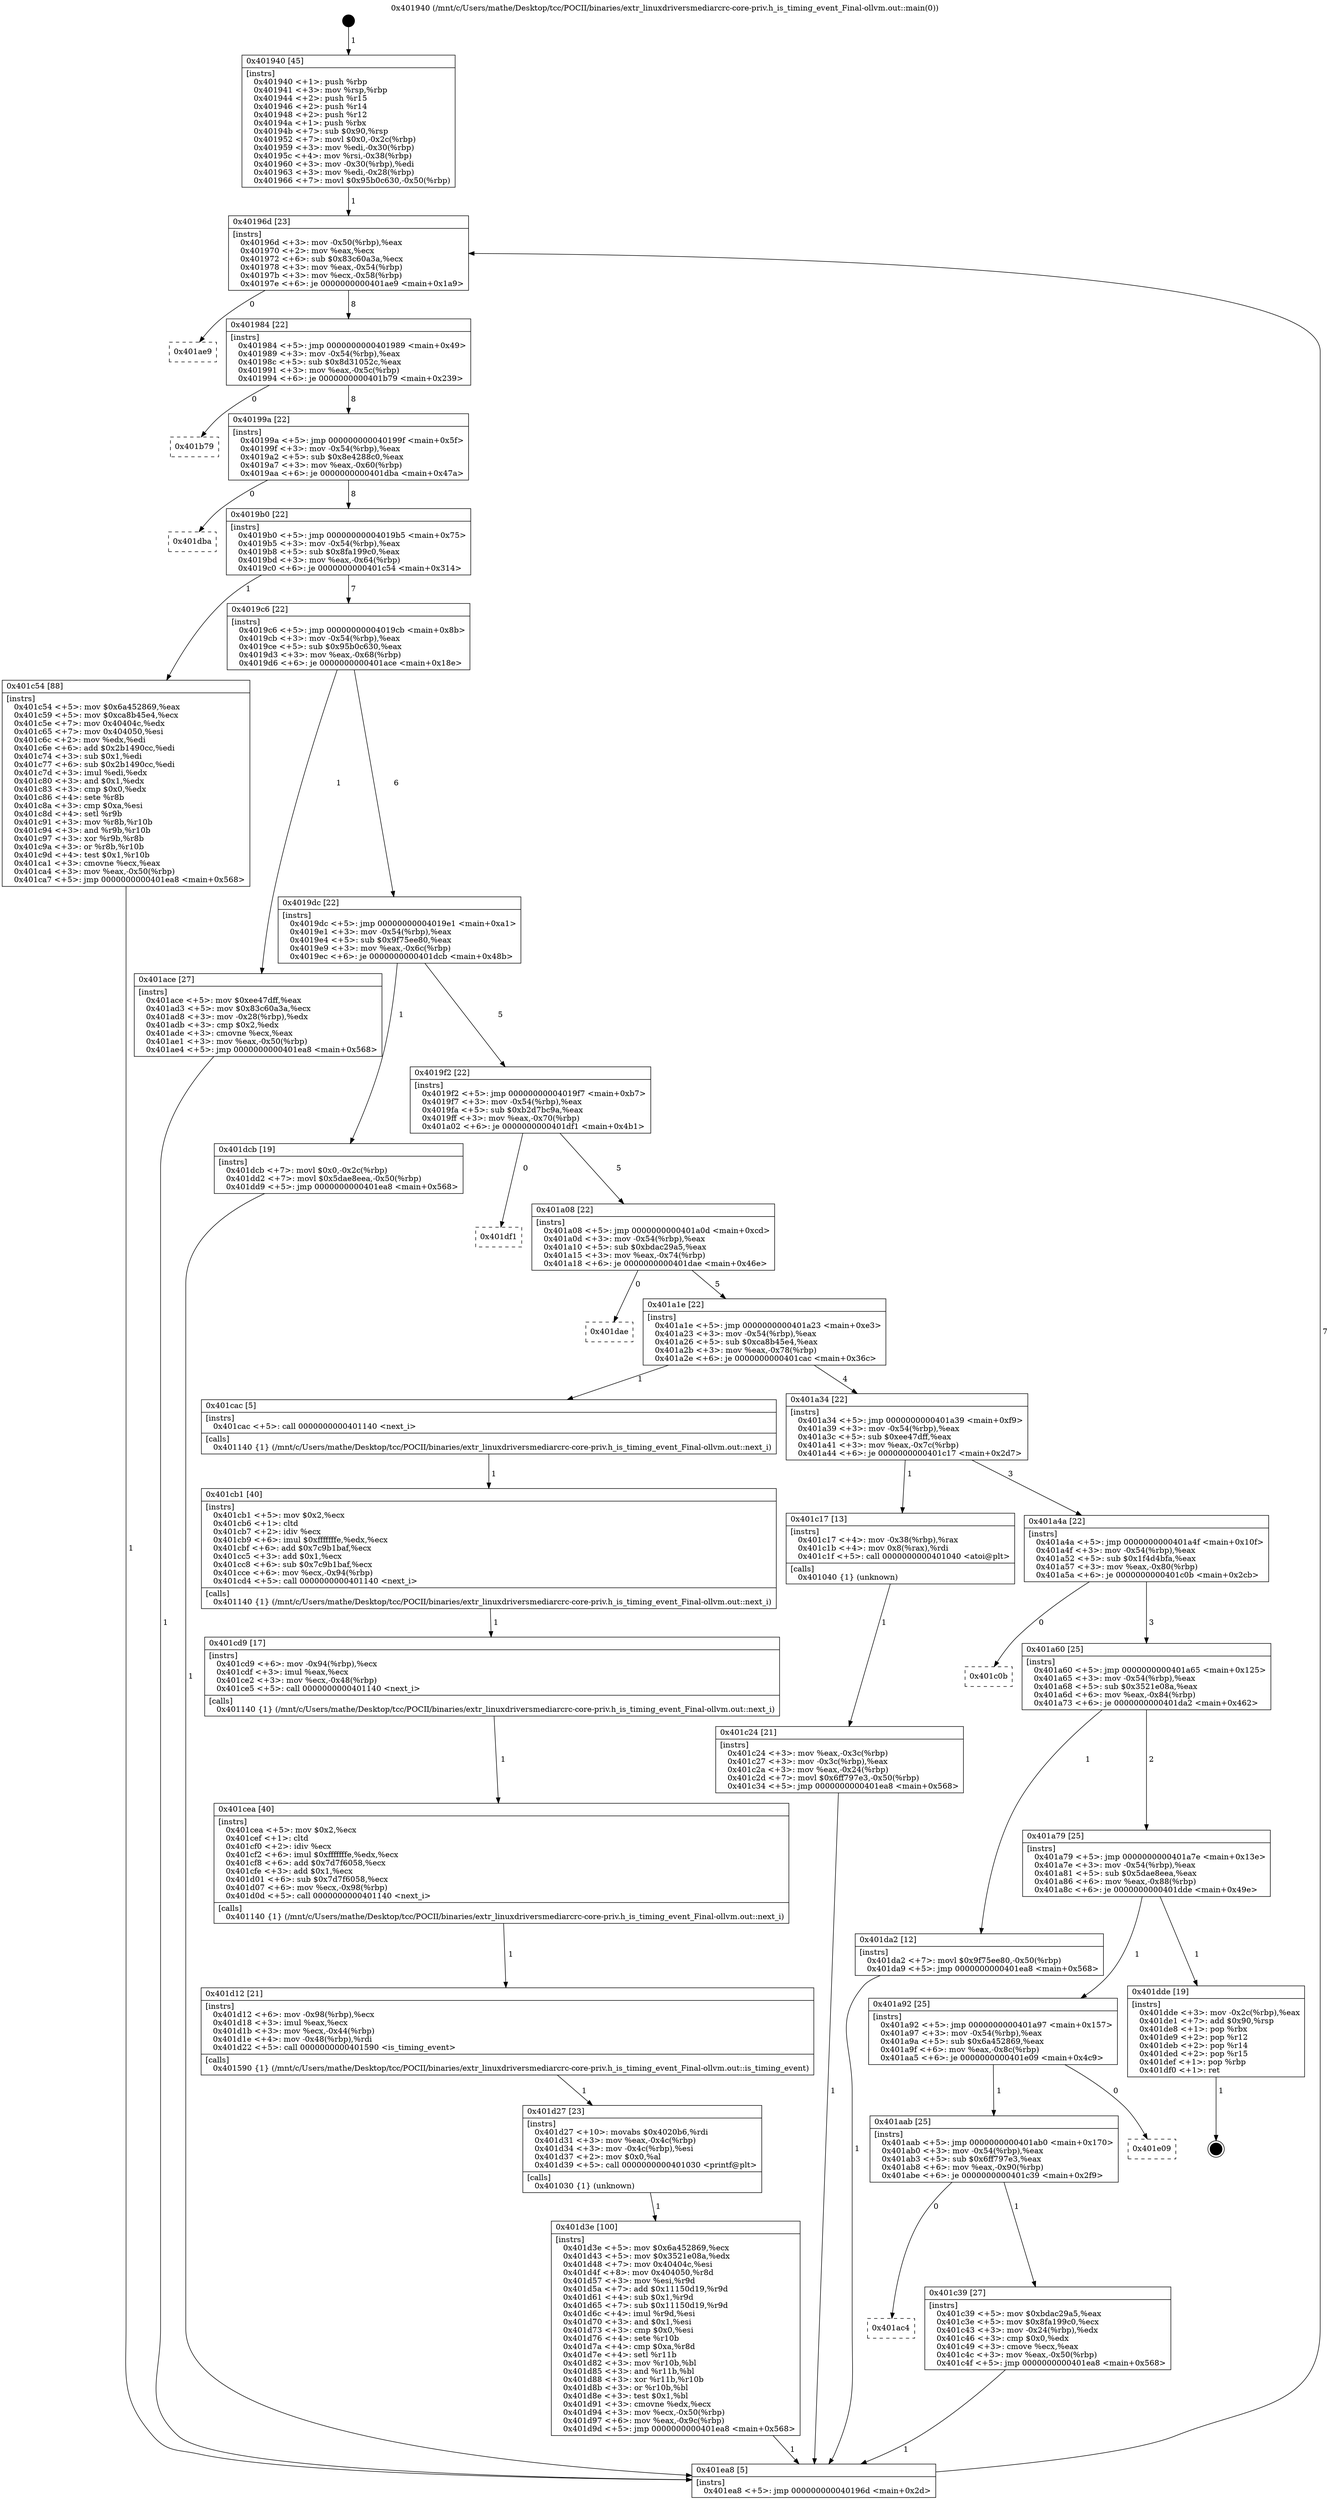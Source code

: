 digraph "0x401940" {
  label = "0x401940 (/mnt/c/Users/mathe/Desktop/tcc/POCII/binaries/extr_linuxdriversmediarcrc-core-priv.h_is_timing_event_Final-ollvm.out::main(0))"
  labelloc = "t"
  node[shape=record]

  Entry [label="",width=0.3,height=0.3,shape=circle,fillcolor=black,style=filled]
  "0x40196d" [label="{
     0x40196d [23]\l
     | [instrs]\l
     &nbsp;&nbsp;0x40196d \<+3\>: mov -0x50(%rbp),%eax\l
     &nbsp;&nbsp;0x401970 \<+2\>: mov %eax,%ecx\l
     &nbsp;&nbsp;0x401972 \<+6\>: sub $0x83c60a3a,%ecx\l
     &nbsp;&nbsp;0x401978 \<+3\>: mov %eax,-0x54(%rbp)\l
     &nbsp;&nbsp;0x40197b \<+3\>: mov %ecx,-0x58(%rbp)\l
     &nbsp;&nbsp;0x40197e \<+6\>: je 0000000000401ae9 \<main+0x1a9\>\l
  }"]
  "0x401ae9" [label="{
     0x401ae9\l
  }", style=dashed]
  "0x401984" [label="{
     0x401984 [22]\l
     | [instrs]\l
     &nbsp;&nbsp;0x401984 \<+5\>: jmp 0000000000401989 \<main+0x49\>\l
     &nbsp;&nbsp;0x401989 \<+3\>: mov -0x54(%rbp),%eax\l
     &nbsp;&nbsp;0x40198c \<+5\>: sub $0x8d31052c,%eax\l
     &nbsp;&nbsp;0x401991 \<+3\>: mov %eax,-0x5c(%rbp)\l
     &nbsp;&nbsp;0x401994 \<+6\>: je 0000000000401b79 \<main+0x239\>\l
  }"]
  Exit [label="",width=0.3,height=0.3,shape=circle,fillcolor=black,style=filled,peripheries=2]
  "0x401b79" [label="{
     0x401b79\l
  }", style=dashed]
  "0x40199a" [label="{
     0x40199a [22]\l
     | [instrs]\l
     &nbsp;&nbsp;0x40199a \<+5\>: jmp 000000000040199f \<main+0x5f\>\l
     &nbsp;&nbsp;0x40199f \<+3\>: mov -0x54(%rbp),%eax\l
     &nbsp;&nbsp;0x4019a2 \<+5\>: sub $0x8e4288c0,%eax\l
     &nbsp;&nbsp;0x4019a7 \<+3\>: mov %eax,-0x60(%rbp)\l
     &nbsp;&nbsp;0x4019aa \<+6\>: je 0000000000401dba \<main+0x47a\>\l
  }"]
  "0x401d3e" [label="{
     0x401d3e [100]\l
     | [instrs]\l
     &nbsp;&nbsp;0x401d3e \<+5\>: mov $0x6a452869,%ecx\l
     &nbsp;&nbsp;0x401d43 \<+5\>: mov $0x3521e08a,%edx\l
     &nbsp;&nbsp;0x401d48 \<+7\>: mov 0x40404c,%esi\l
     &nbsp;&nbsp;0x401d4f \<+8\>: mov 0x404050,%r8d\l
     &nbsp;&nbsp;0x401d57 \<+3\>: mov %esi,%r9d\l
     &nbsp;&nbsp;0x401d5a \<+7\>: add $0x11150d19,%r9d\l
     &nbsp;&nbsp;0x401d61 \<+4\>: sub $0x1,%r9d\l
     &nbsp;&nbsp;0x401d65 \<+7\>: sub $0x11150d19,%r9d\l
     &nbsp;&nbsp;0x401d6c \<+4\>: imul %r9d,%esi\l
     &nbsp;&nbsp;0x401d70 \<+3\>: and $0x1,%esi\l
     &nbsp;&nbsp;0x401d73 \<+3\>: cmp $0x0,%esi\l
     &nbsp;&nbsp;0x401d76 \<+4\>: sete %r10b\l
     &nbsp;&nbsp;0x401d7a \<+4\>: cmp $0xa,%r8d\l
     &nbsp;&nbsp;0x401d7e \<+4\>: setl %r11b\l
     &nbsp;&nbsp;0x401d82 \<+3\>: mov %r10b,%bl\l
     &nbsp;&nbsp;0x401d85 \<+3\>: and %r11b,%bl\l
     &nbsp;&nbsp;0x401d88 \<+3\>: xor %r11b,%r10b\l
     &nbsp;&nbsp;0x401d8b \<+3\>: or %r10b,%bl\l
     &nbsp;&nbsp;0x401d8e \<+3\>: test $0x1,%bl\l
     &nbsp;&nbsp;0x401d91 \<+3\>: cmovne %edx,%ecx\l
     &nbsp;&nbsp;0x401d94 \<+3\>: mov %ecx,-0x50(%rbp)\l
     &nbsp;&nbsp;0x401d97 \<+6\>: mov %eax,-0x9c(%rbp)\l
     &nbsp;&nbsp;0x401d9d \<+5\>: jmp 0000000000401ea8 \<main+0x568\>\l
  }"]
  "0x401dba" [label="{
     0x401dba\l
  }", style=dashed]
  "0x4019b0" [label="{
     0x4019b0 [22]\l
     | [instrs]\l
     &nbsp;&nbsp;0x4019b0 \<+5\>: jmp 00000000004019b5 \<main+0x75\>\l
     &nbsp;&nbsp;0x4019b5 \<+3\>: mov -0x54(%rbp),%eax\l
     &nbsp;&nbsp;0x4019b8 \<+5\>: sub $0x8fa199c0,%eax\l
     &nbsp;&nbsp;0x4019bd \<+3\>: mov %eax,-0x64(%rbp)\l
     &nbsp;&nbsp;0x4019c0 \<+6\>: je 0000000000401c54 \<main+0x314\>\l
  }"]
  "0x401d27" [label="{
     0x401d27 [23]\l
     | [instrs]\l
     &nbsp;&nbsp;0x401d27 \<+10\>: movabs $0x4020b6,%rdi\l
     &nbsp;&nbsp;0x401d31 \<+3\>: mov %eax,-0x4c(%rbp)\l
     &nbsp;&nbsp;0x401d34 \<+3\>: mov -0x4c(%rbp),%esi\l
     &nbsp;&nbsp;0x401d37 \<+2\>: mov $0x0,%al\l
     &nbsp;&nbsp;0x401d39 \<+5\>: call 0000000000401030 \<printf@plt\>\l
     | [calls]\l
     &nbsp;&nbsp;0x401030 \{1\} (unknown)\l
  }"]
  "0x401c54" [label="{
     0x401c54 [88]\l
     | [instrs]\l
     &nbsp;&nbsp;0x401c54 \<+5\>: mov $0x6a452869,%eax\l
     &nbsp;&nbsp;0x401c59 \<+5\>: mov $0xca8b45e4,%ecx\l
     &nbsp;&nbsp;0x401c5e \<+7\>: mov 0x40404c,%edx\l
     &nbsp;&nbsp;0x401c65 \<+7\>: mov 0x404050,%esi\l
     &nbsp;&nbsp;0x401c6c \<+2\>: mov %edx,%edi\l
     &nbsp;&nbsp;0x401c6e \<+6\>: add $0x2b1490cc,%edi\l
     &nbsp;&nbsp;0x401c74 \<+3\>: sub $0x1,%edi\l
     &nbsp;&nbsp;0x401c77 \<+6\>: sub $0x2b1490cc,%edi\l
     &nbsp;&nbsp;0x401c7d \<+3\>: imul %edi,%edx\l
     &nbsp;&nbsp;0x401c80 \<+3\>: and $0x1,%edx\l
     &nbsp;&nbsp;0x401c83 \<+3\>: cmp $0x0,%edx\l
     &nbsp;&nbsp;0x401c86 \<+4\>: sete %r8b\l
     &nbsp;&nbsp;0x401c8a \<+3\>: cmp $0xa,%esi\l
     &nbsp;&nbsp;0x401c8d \<+4\>: setl %r9b\l
     &nbsp;&nbsp;0x401c91 \<+3\>: mov %r8b,%r10b\l
     &nbsp;&nbsp;0x401c94 \<+3\>: and %r9b,%r10b\l
     &nbsp;&nbsp;0x401c97 \<+3\>: xor %r9b,%r8b\l
     &nbsp;&nbsp;0x401c9a \<+3\>: or %r8b,%r10b\l
     &nbsp;&nbsp;0x401c9d \<+4\>: test $0x1,%r10b\l
     &nbsp;&nbsp;0x401ca1 \<+3\>: cmovne %ecx,%eax\l
     &nbsp;&nbsp;0x401ca4 \<+3\>: mov %eax,-0x50(%rbp)\l
     &nbsp;&nbsp;0x401ca7 \<+5\>: jmp 0000000000401ea8 \<main+0x568\>\l
  }"]
  "0x4019c6" [label="{
     0x4019c6 [22]\l
     | [instrs]\l
     &nbsp;&nbsp;0x4019c6 \<+5\>: jmp 00000000004019cb \<main+0x8b\>\l
     &nbsp;&nbsp;0x4019cb \<+3\>: mov -0x54(%rbp),%eax\l
     &nbsp;&nbsp;0x4019ce \<+5\>: sub $0x95b0c630,%eax\l
     &nbsp;&nbsp;0x4019d3 \<+3\>: mov %eax,-0x68(%rbp)\l
     &nbsp;&nbsp;0x4019d6 \<+6\>: je 0000000000401ace \<main+0x18e\>\l
  }"]
  "0x401d12" [label="{
     0x401d12 [21]\l
     | [instrs]\l
     &nbsp;&nbsp;0x401d12 \<+6\>: mov -0x98(%rbp),%ecx\l
     &nbsp;&nbsp;0x401d18 \<+3\>: imul %eax,%ecx\l
     &nbsp;&nbsp;0x401d1b \<+3\>: mov %ecx,-0x44(%rbp)\l
     &nbsp;&nbsp;0x401d1e \<+4\>: mov -0x48(%rbp),%rdi\l
     &nbsp;&nbsp;0x401d22 \<+5\>: call 0000000000401590 \<is_timing_event\>\l
     | [calls]\l
     &nbsp;&nbsp;0x401590 \{1\} (/mnt/c/Users/mathe/Desktop/tcc/POCII/binaries/extr_linuxdriversmediarcrc-core-priv.h_is_timing_event_Final-ollvm.out::is_timing_event)\l
  }"]
  "0x401ace" [label="{
     0x401ace [27]\l
     | [instrs]\l
     &nbsp;&nbsp;0x401ace \<+5\>: mov $0xee47dff,%eax\l
     &nbsp;&nbsp;0x401ad3 \<+5\>: mov $0x83c60a3a,%ecx\l
     &nbsp;&nbsp;0x401ad8 \<+3\>: mov -0x28(%rbp),%edx\l
     &nbsp;&nbsp;0x401adb \<+3\>: cmp $0x2,%edx\l
     &nbsp;&nbsp;0x401ade \<+3\>: cmovne %ecx,%eax\l
     &nbsp;&nbsp;0x401ae1 \<+3\>: mov %eax,-0x50(%rbp)\l
     &nbsp;&nbsp;0x401ae4 \<+5\>: jmp 0000000000401ea8 \<main+0x568\>\l
  }"]
  "0x4019dc" [label="{
     0x4019dc [22]\l
     | [instrs]\l
     &nbsp;&nbsp;0x4019dc \<+5\>: jmp 00000000004019e1 \<main+0xa1\>\l
     &nbsp;&nbsp;0x4019e1 \<+3\>: mov -0x54(%rbp),%eax\l
     &nbsp;&nbsp;0x4019e4 \<+5\>: sub $0x9f75ee80,%eax\l
     &nbsp;&nbsp;0x4019e9 \<+3\>: mov %eax,-0x6c(%rbp)\l
     &nbsp;&nbsp;0x4019ec \<+6\>: je 0000000000401dcb \<main+0x48b\>\l
  }"]
  "0x401ea8" [label="{
     0x401ea8 [5]\l
     | [instrs]\l
     &nbsp;&nbsp;0x401ea8 \<+5\>: jmp 000000000040196d \<main+0x2d\>\l
  }"]
  "0x401940" [label="{
     0x401940 [45]\l
     | [instrs]\l
     &nbsp;&nbsp;0x401940 \<+1\>: push %rbp\l
     &nbsp;&nbsp;0x401941 \<+3\>: mov %rsp,%rbp\l
     &nbsp;&nbsp;0x401944 \<+2\>: push %r15\l
     &nbsp;&nbsp;0x401946 \<+2\>: push %r14\l
     &nbsp;&nbsp;0x401948 \<+2\>: push %r12\l
     &nbsp;&nbsp;0x40194a \<+1\>: push %rbx\l
     &nbsp;&nbsp;0x40194b \<+7\>: sub $0x90,%rsp\l
     &nbsp;&nbsp;0x401952 \<+7\>: movl $0x0,-0x2c(%rbp)\l
     &nbsp;&nbsp;0x401959 \<+3\>: mov %edi,-0x30(%rbp)\l
     &nbsp;&nbsp;0x40195c \<+4\>: mov %rsi,-0x38(%rbp)\l
     &nbsp;&nbsp;0x401960 \<+3\>: mov -0x30(%rbp),%edi\l
     &nbsp;&nbsp;0x401963 \<+3\>: mov %edi,-0x28(%rbp)\l
     &nbsp;&nbsp;0x401966 \<+7\>: movl $0x95b0c630,-0x50(%rbp)\l
  }"]
  "0x401cea" [label="{
     0x401cea [40]\l
     | [instrs]\l
     &nbsp;&nbsp;0x401cea \<+5\>: mov $0x2,%ecx\l
     &nbsp;&nbsp;0x401cef \<+1\>: cltd\l
     &nbsp;&nbsp;0x401cf0 \<+2\>: idiv %ecx\l
     &nbsp;&nbsp;0x401cf2 \<+6\>: imul $0xfffffffe,%edx,%ecx\l
     &nbsp;&nbsp;0x401cf8 \<+6\>: add $0x7d7f6058,%ecx\l
     &nbsp;&nbsp;0x401cfe \<+3\>: add $0x1,%ecx\l
     &nbsp;&nbsp;0x401d01 \<+6\>: sub $0x7d7f6058,%ecx\l
     &nbsp;&nbsp;0x401d07 \<+6\>: mov %ecx,-0x98(%rbp)\l
     &nbsp;&nbsp;0x401d0d \<+5\>: call 0000000000401140 \<next_i\>\l
     | [calls]\l
     &nbsp;&nbsp;0x401140 \{1\} (/mnt/c/Users/mathe/Desktop/tcc/POCII/binaries/extr_linuxdriversmediarcrc-core-priv.h_is_timing_event_Final-ollvm.out::next_i)\l
  }"]
  "0x401dcb" [label="{
     0x401dcb [19]\l
     | [instrs]\l
     &nbsp;&nbsp;0x401dcb \<+7\>: movl $0x0,-0x2c(%rbp)\l
     &nbsp;&nbsp;0x401dd2 \<+7\>: movl $0x5dae8eea,-0x50(%rbp)\l
     &nbsp;&nbsp;0x401dd9 \<+5\>: jmp 0000000000401ea8 \<main+0x568\>\l
  }"]
  "0x4019f2" [label="{
     0x4019f2 [22]\l
     | [instrs]\l
     &nbsp;&nbsp;0x4019f2 \<+5\>: jmp 00000000004019f7 \<main+0xb7\>\l
     &nbsp;&nbsp;0x4019f7 \<+3\>: mov -0x54(%rbp),%eax\l
     &nbsp;&nbsp;0x4019fa \<+5\>: sub $0xb2d7bc9a,%eax\l
     &nbsp;&nbsp;0x4019ff \<+3\>: mov %eax,-0x70(%rbp)\l
     &nbsp;&nbsp;0x401a02 \<+6\>: je 0000000000401df1 \<main+0x4b1\>\l
  }"]
  "0x401cd9" [label="{
     0x401cd9 [17]\l
     | [instrs]\l
     &nbsp;&nbsp;0x401cd9 \<+6\>: mov -0x94(%rbp),%ecx\l
     &nbsp;&nbsp;0x401cdf \<+3\>: imul %eax,%ecx\l
     &nbsp;&nbsp;0x401ce2 \<+3\>: mov %ecx,-0x48(%rbp)\l
     &nbsp;&nbsp;0x401ce5 \<+5\>: call 0000000000401140 \<next_i\>\l
     | [calls]\l
     &nbsp;&nbsp;0x401140 \{1\} (/mnt/c/Users/mathe/Desktop/tcc/POCII/binaries/extr_linuxdriversmediarcrc-core-priv.h_is_timing_event_Final-ollvm.out::next_i)\l
  }"]
  "0x401df1" [label="{
     0x401df1\l
  }", style=dashed]
  "0x401a08" [label="{
     0x401a08 [22]\l
     | [instrs]\l
     &nbsp;&nbsp;0x401a08 \<+5\>: jmp 0000000000401a0d \<main+0xcd\>\l
     &nbsp;&nbsp;0x401a0d \<+3\>: mov -0x54(%rbp),%eax\l
     &nbsp;&nbsp;0x401a10 \<+5\>: sub $0xbdac29a5,%eax\l
     &nbsp;&nbsp;0x401a15 \<+3\>: mov %eax,-0x74(%rbp)\l
     &nbsp;&nbsp;0x401a18 \<+6\>: je 0000000000401dae \<main+0x46e\>\l
  }"]
  "0x401cb1" [label="{
     0x401cb1 [40]\l
     | [instrs]\l
     &nbsp;&nbsp;0x401cb1 \<+5\>: mov $0x2,%ecx\l
     &nbsp;&nbsp;0x401cb6 \<+1\>: cltd\l
     &nbsp;&nbsp;0x401cb7 \<+2\>: idiv %ecx\l
     &nbsp;&nbsp;0x401cb9 \<+6\>: imul $0xfffffffe,%edx,%ecx\l
     &nbsp;&nbsp;0x401cbf \<+6\>: add $0x7c9b1baf,%ecx\l
     &nbsp;&nbsp;0x401cc5 \<+3\>: add $0x1,%ecx\l
     &nbsp;&nbsp;0x401cc8 \<+6\>: sub $0x7c9b1baf,%ecx\l
     &nbsp;&nbsp;0x401cce \<+6\>: mov %ecx,-0x94(%rbp)\l
     &nbsp;&nbsp;0x401cd4 \<+5\>: call 0000000000401140 \<next_i\>\l
     | [calls]\l
     &nbsp;&nbsp;0x401140 \{1\} (/mnt/c/Users/mathe/Desktop/tcc/POCII/binaries/extr_linuxdriversmediarcrc-core-priv.h_is_timing_event_Final-ollvm.out::next_i)\l
  }"]
  "0x401dae" [label="{
     0x401dae\l
  }", style=dashed]
  "0x401a1e" [label="{
     0x401a1e [22]\l
     | [instrs]\l
     &nbsp;&nbsp;0x401a1e \<+5\>: jmp 0000000000401a23 \<main+0xe3\>\l
     &nbsp;&nbsp;0x401a23 \<+3\>: mov -0x54(%rbp),%eax\l
     &nbsp;&nbsp;0x401a26 \<+5\>: sub $0xca8b45e4,%eax\l
     &nbsp;&nbsp;0x401a2b \<+3\>: mov %eax,-0x78(%rbp)\l
     &nbsp;&nbsp;0x401a2e \<+6\>: je 0000000000401cac \<main+0x36c\>\l
  }"]
  "0x401ac4" [label="{
     0x401ac4\l
  }", style=dashed]
  "0x401cac" [label="{
     0x401cac [5]\l
     | [instrs]\l
     &nbsp;&nbsp;0x401cac \<+5\>: call 0000000000401140 \<next_i\>\l
     | [calls]\l
     &nbsp;&nbsp;0x401140 \{1\} (/mnt/c/Users/mathe/Desktop/tcc/POCII/binaries/extr_linuxdriversmediarcrc-core-priv.h_is_timing_event_Final-ollvm.out::next_i)\l
  }"]
  "0x401a34" [label="{
     0x401a34 [22]\l
     | [instrs]\l
     &nbsp;&nbsp;0x401a34 \<+5\>: jmp 0000000000401a39 \<main+0xf9\>\l
     &nbsp;&nbsp;0x401a39 \<+3\>: mov -0x54(%rbp),%eax\l
     &nbsp;&nbsp;0x401a3c \<+5\>: sub $0xee47dff,%eax\l
     &nbsp;&nbsp;0x401a41 \<+3\>: mov %eax,-0x7c(%rbp)\l
     &nbsp;&nbsp;0x401a44 \<+6\>: je 0000000000401c17 \<main+0x2d7\>\l
  }"]
  "0x401c39" [label="{
     0x401c39 [27]\l
     | [instrs]\l
     &nbsp;&nbsp;0x401c39 \<+5\>: mov $0xbdac29a5,%eax\l
     &nbsp;&nbsp;0x401c3e \<+5\>: mov $0x8fa199c0,%ecx\l
     &nbsp;&nbsp;0x401c43 \<+3\>: mov -0x24(%rbp),%edx\l
     &nbsp;&nbsp;0x401c46 \<+3\>: cmp $0x0,%edx\l
     &nbsp;&nbsp;0x401c49 \<+3\>: cmove %ecx,%eax\l
     &nbsp;&nbsp;0x401c4c \<+3\>: mov %eax,-0x50(%rbp)\l
     &nbsp;&nbsp;0x401c4f \<+5\>: jmp 0000000000401ea8 \<main+0x568\>\l
  }"]
  "0x401c17" [label="{
     0x401c17 [13]\l
     | [instrs]\l
     &nbsp;&nbsp;0x401c17 \<+4\>: mov -0x38(%rbp),%rax\l
     &nbsp;&nbsp;0x401c1b \<+4\>: mov 0x8(%rax),%rdi\l
     &nbsp;&nbsp;0x401c1f \<+5\>: call 0000000000401040 \<atoi@plt\>\l
     | [calls]\l
     &nbsp;&nbsp;0x401040 \{1\} (unknown)\l
  }"]
  "0x401a4a" [label="{
     0x401a4a [22]\l
     | [instrs]\l
     &nbsp;&nbsp;0x401a4a \<+5\>: jmp 0000000000401a4f \<main+0x10f\>\l
     &nbsp;&nbsp;0x401a4f \<+3\>: mov -0x54(%rbp),%eax\l
     &nbsp;&nbsp;0x401a52 \<+5\>: sub $0x1f4d4bfa,%eax\l
     &nbsp;&nbsp;0x401a57 \<+3\>: mov %eax,-0x80(%rbp)\l
     &nbsp;&nbsp;0x401a5a \<+6\>: je 0000000000401c0b \<main+0x2cb\>\l
  }"]
  "0x401c24" [label="{
     0x401c24 [21]\l
     | [instrs]\l
     &nbsp;&nbsp;0x401c24 \<+3\>: mov %eax,-0x3c(%rbp)\l
     &nbsp;&nbsp;0x401c27 \<+3\>: mov -0x3c(%rbp),%eax\l
     &nbsp;&nbsp;0x401c2a \<+3\>: mov %eax,-0x24(%rbp)\l
     &nbsp;&nbsp;0x401c2d \<+7\>: movl $0x6ff797e3,-0x50(%rbp)\l
     &nbsp;&nbsp;0x401c34 \<+5\>: jmp 0000000000401ea8 \<main+0x568\>\l
  }"]
  "0x401aab" [label="{
     0x401aab [25]\l
     | [instrs]\l
     &nbsp;&nbsp;0x401aab \<+5\>: jmp 0000000000401ab0 \<main+0x170\>\l
     &nbsp;&nbsp;0x401ab0 \<+3\>: mov -0x54(%rbp),%eax\l
     &nbsp;&nbsp;0x401ab3 \<+5\>: sub $0x6ff797e3,%eax\l
     &nbsp;&nbsp;0x401ab8 \<+6\>: mov %eax,-0x90(%rbp)\l
     &nbsp;&nbsp;0x401abe \<+6\>: je 0000000000401c39 \<main+0x2f9\>\l
  }"]
  "0x401c0b" [label="{
     0x401c0b\l
  }", style=dashed]
  "0x401a60" [label="{
     0x401a60 [25]\l
     | [instrs]\l
     &nbsp;&nbsp;0x401a60 \<+5\>: jmp 0000000000401a65 \<main+0x125\>\l
     &nbsp;&nbsp;0x401a65 \<+3\>: mov -0x54(%rbp),%eax\l
     &nbsp;&nbsp;0x401a68 \<+5\>: sub $0x3521e08a,%eax\l
     &nbsp;&nbsp;0x401a6d \<+6\>: mov %eax,-0x84(%rbp)\l
     &nbsp;&nbsp;0x401a73 \<+6\>: je 0000000000401da2 \<main+0x462\>\l
  }"]
  "0x401e09" [label="{
     0x401e09\l
  }", style=dashed]
  "0x401da2" [label="{
     0x401da2 [12]\l
     | [instrs]\l
     &nbsp;&nbsp;0x401da2 \<+7\>: movl $0x9f75ee80,-0x50(%rbp)\l
     &nbsp;&nbsp;0x401da9 \<+5\>: jmp 0000000000401ea8 \<main+0x568\>\l
  }"]
  "0x401a79" [label="{
     0x401a79 [25]\l
     | [instrs]\l
     &nbsp;&nbsp;0x401a79 \<+5\>: jmp 0000000000401a7e \<main+0x13e\>\l
     &nbsp;&nbsp;0x401a7e \<+3\>: mov -0x54(%rbp),%eax\l
     &nbsp;&nbsp;0x401a81 \<+5\>: sub $0x5dae8eea,%eax\l
     &nbsp;&nbsp;0x401a86 \<+6\>: mov %eax,-0x88(%rbp)\l
     &nbsp;&nbsp;0x401a8c \<+6\>: je 0000000000401dde \<main+0x49e\>\l
  }"]
  "0x401a92" [label="{
     0x401a92 [25]\l
     | [instrs]\l
     &nbsp;&nbsp;0x401a92 \<+5\>: jmp 0000000000401a97 \<main+0x157\>\l
     &nbsp;&nbsp;0x401a97 \<+3\>: mov -0x54(%rbp),%eax\l
     &nbsp;&nbsp;0x401a9a \<+5\>: sub $0x6a452869,%eax\l
     &nbsp;&nbsp;0x401a9f \<+6\>: mov %eax,-0x8c(%rbp)\l
     &nbsp;&nbsp;0x401aa5 \<+6\>: je 0000000000401e09 \<main+0x4c9\>\l
  }"]
  "0x401dde" [label="{
     0x401dde [19]\l
     | [instrs]\l
     &nbsp;&nbsp;0x401dde \<+3\>: mov -0x2c(%rbp),%eax\l
     &nbsp;&nbsp;0x401de1 \<+7\>: add $0x90,%rsp\l
     &nbsp;&nbsp;0x401de8 \<+1\>: pop %rbx\l
     &nbsp;&nbsp;0x401de9 \<+2\>: pop %r12\l
     &nbsp;&nbsp;0x401deb \<+2\>: pop %r14\l
     &nbsp;&nbsp;0x401ded \<+2\>: pop %r15\l
     &nbsp;&nbsp;0x401def \<+1\>: pop %rbp\l
     &nbsp;&nbsp;0x401df0 \<+1\>: ret\l
  }"]
  Entry -> "0x401940" [label=" 1"]
  "0x40196d" -> "0x401ae9" [label=" 0"]
  "0x40196d" -> "0x401984" [label=" 8"]
  "0x401dde" -> Exit [label=" 1"]
  "0x401984" -> "0x401b79" [label=" 0"]
  "0x401984" -> "0x40199a" [label=" 8"]
  "0x401dcb" -> "0x401ea8" [label=" 1"]
  "0x40199a" -> "0x401dba" [label=" 0"]
  "0x40199a" -> "0x4019b0" [label=" 8"]
  "0x401da2" -> "0x401ea8" [label=" 1"]
  "0x4019b0" -> "0x401c54" [label=" 1"]
  "0x4019b0" -> "0x4019c6" [label=" 7"]
  "0x401d3e" -> "0x401ea8" [label=" 1"]
  "0x4019c6" -> "0x401ace" [label=" 1"]
  "0x4019c6" -> "0x4019dc" [label=" 6"]
  "0x401ace" -> "0x401ea8" [label=" 1"]
  "0x401940" -> "0x40196d" [label=" 1"]
  "0x401ea8" -> "0x40196d" [label=" 7"]
  "0x401d27" -> "0x401d3e" [label=" 1"]
  "0x4019dc" -> "0x401dcb" [label=" 1"]
  "0x4019dc" -> "0x4019f2" [label=" 5"]
  "0x401d12" -> "0x401d27" [label=" 1"]
  "0x4019f2" -> "0x401df1" [label=" 0"]
  "0x4019f2" -> "0x401a08" [label=" 5"]
  "0x401cea" -> "0x401d12" [label=" 1"]
  "0x401a08" -> "0x401dae" [label=" 0"]
  "0x401a08" -> "0x401a1e" [label=" 5"]
  "0x401cd9" -> "0x401cea" [label=" 1"]
  "0x401a1e" -> "0x401cac" [label=" 1"]
  "0x401a1e" -> "0x401a34" [label=" 4"]
  "0x401cb1" -> "0x401cd9" [label=" 1"]
  "0x401a34" -> "0x401c17" [label=" 1"]
  "0x401a34" -> "0x401a4a" [label=" 3"]
  "0x401c17" -> "0x401c24" [label=" 1"]
  "0x401c24" -> "0x401ea8" [label=" 1"]
  "0x401cac" -> "0x401cb1" [label=" 1"]
  "0x401a4a" -> "0x401c0b" [label=" 0"]
  "0x401a4a" -> "0x401a60" [label=" 3"]
  "0x401c39" -> "0x401ea8" [label=" 1"]
  "0x401a60" -> "0x401da2" [label=" 1"]
  "0x401a60" -> "0x401a79" [label=" 2"]
  "0x401aab" -> "0x401ac4" [label=" 0"]
  "0x401a79" -> "0x401dde" [label=" 1"]
  "0x401a79" -> "0x401a92" [label=" 1"]
  "0x401aab" -> "0x401c39" [label=" 1"]
  "0x401a92" -> "0x401e09" [label=" 0"]
  "0x401a92" -> "0x401aab" [label=" 1"]
  "0x401c54" -> "0x401ea8" [label=" 1"]
}
